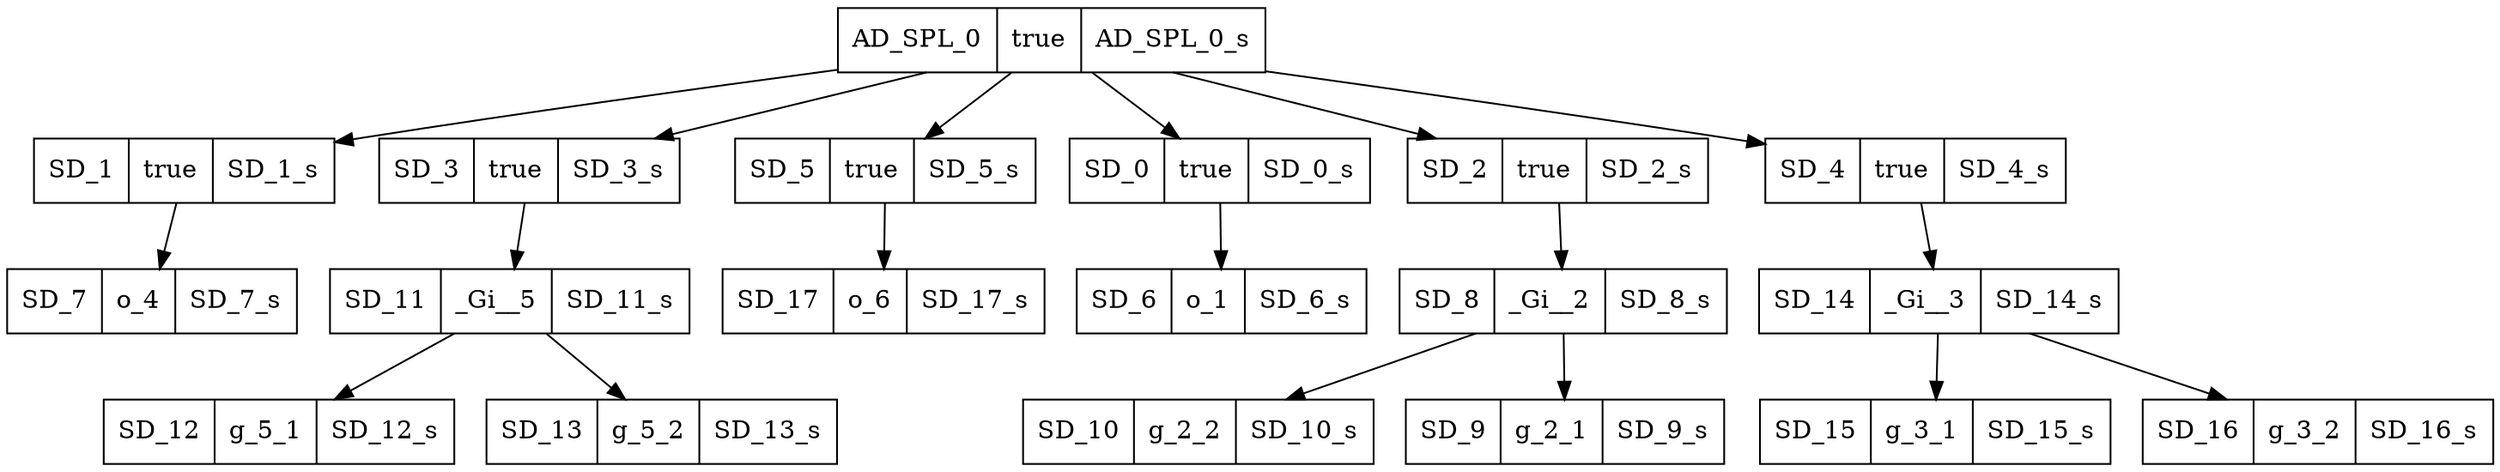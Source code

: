 digraph graphname {
AD_SPL_0[shape=record, label="{{AD_SPL_0|true|AD_SPL_0_s}}"];
SD_1[shape=record, label="{{SD_1|true|SD_1_s}}"];
SD_7[shape=record, label="{{SD_7|o_4|SD_7_s}}"];
SD_3[shape=record, label="{{SD_3|true|SD_3_s}}"];
SD_11[shape=record, label="{{SD_11|_Gi__5|SD_11_s}}"];
SD_12[shape=record, label="{{SD_12|g_5_1|SD_12_s}}"];
SD_13[shape=record, label="{{SD_13|g_5_2|SD_13_s}}"];
SD_5[shape=record, label="{{SD_5|true|SD_5_s}}"];
SD_17[shape=record, label="{{SD_17|o_6|SD_17_s}}"];
SD_0[shape=record, label="{{SD_0|true|SD_0_s}}"];
SD_6[shape=record, label="{{SD_6|o_1|SD_6_s}}"];
SD_2[shape=record, label="{{SD_2|true|SD_2_s}}"];
SD_8[shape=record, label="{{SD_8|_Gi__2|SD_8_s}}"];
SD_10[shape=record, label="{{SD_10|g_2_2|SD_10_s}}"];
SD_9[shape=record, label="{{SD_9|g_2_1|SD_9_s}}"];
SD_4[shape=record, label="{{SD_4|true|SD_4_s}}"];
SD_14[shape=record, label="{{SD_14|_Gi__3|SD_14_s}}"];
SD_15[shape=record, label="{{SD_15|g_3_1|SD_15_s}}"];
SD_16[shape=record, label="{{SD_16|g_3_2|SD_16_s}}"];
AD_SPL_0 -> SD_1;
SD_1 -> SD_7;
AD_SPL_0 -> SD_3;
SD_3 -> SD_11;
SD_11 -> SD_12;
SD_11 -> SD_13;
AD_SPL_0 -> SD_5;
SD_5 -> SD_17;
AD_SPL_0 -> SD_0;
SD_0 -> SD_6;
AD_SPL_0 -> SD_2;
SD_2 -> SD_8;
SD_8 -> SD_10;
SD_8 -> SD_9;
AD_SPL_0 -> SD_4;
SD_4 -> SD_14;
SD_14 -> SD_15;
SD_14 -> SD_16;
}